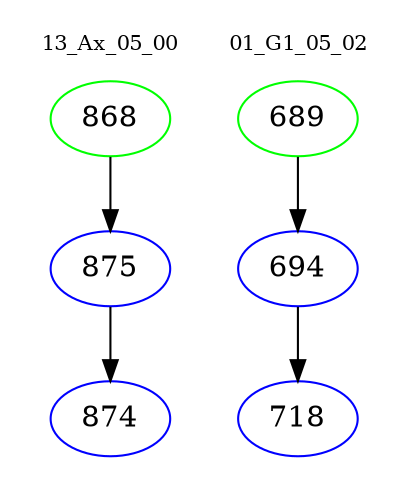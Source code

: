 digraph{
subgraph cluster_0 {
color = white
label = "13_Ax_05_00";
fontsize=10;
T0_868 [label="868", color="green"]
T0_868 -> T0_875 [color="black"]
T0_875 [label="875", color="blue"]
T0_875 -> T0_874 [color="black"]
T0_874 [label="874", color="blue"]
}
subgraph cluster_1 {
color = white
label = "01_G1_05_02";
fontsize=10;
T1_689 [label="689", color="green"]
T1_689 -> T1_694 [color="black"]
T1_694 [label="694", color="blue"]
T1_694 -> T1_718 [color="black"]
T1_718 [label="718", color="blue"]
}
}
